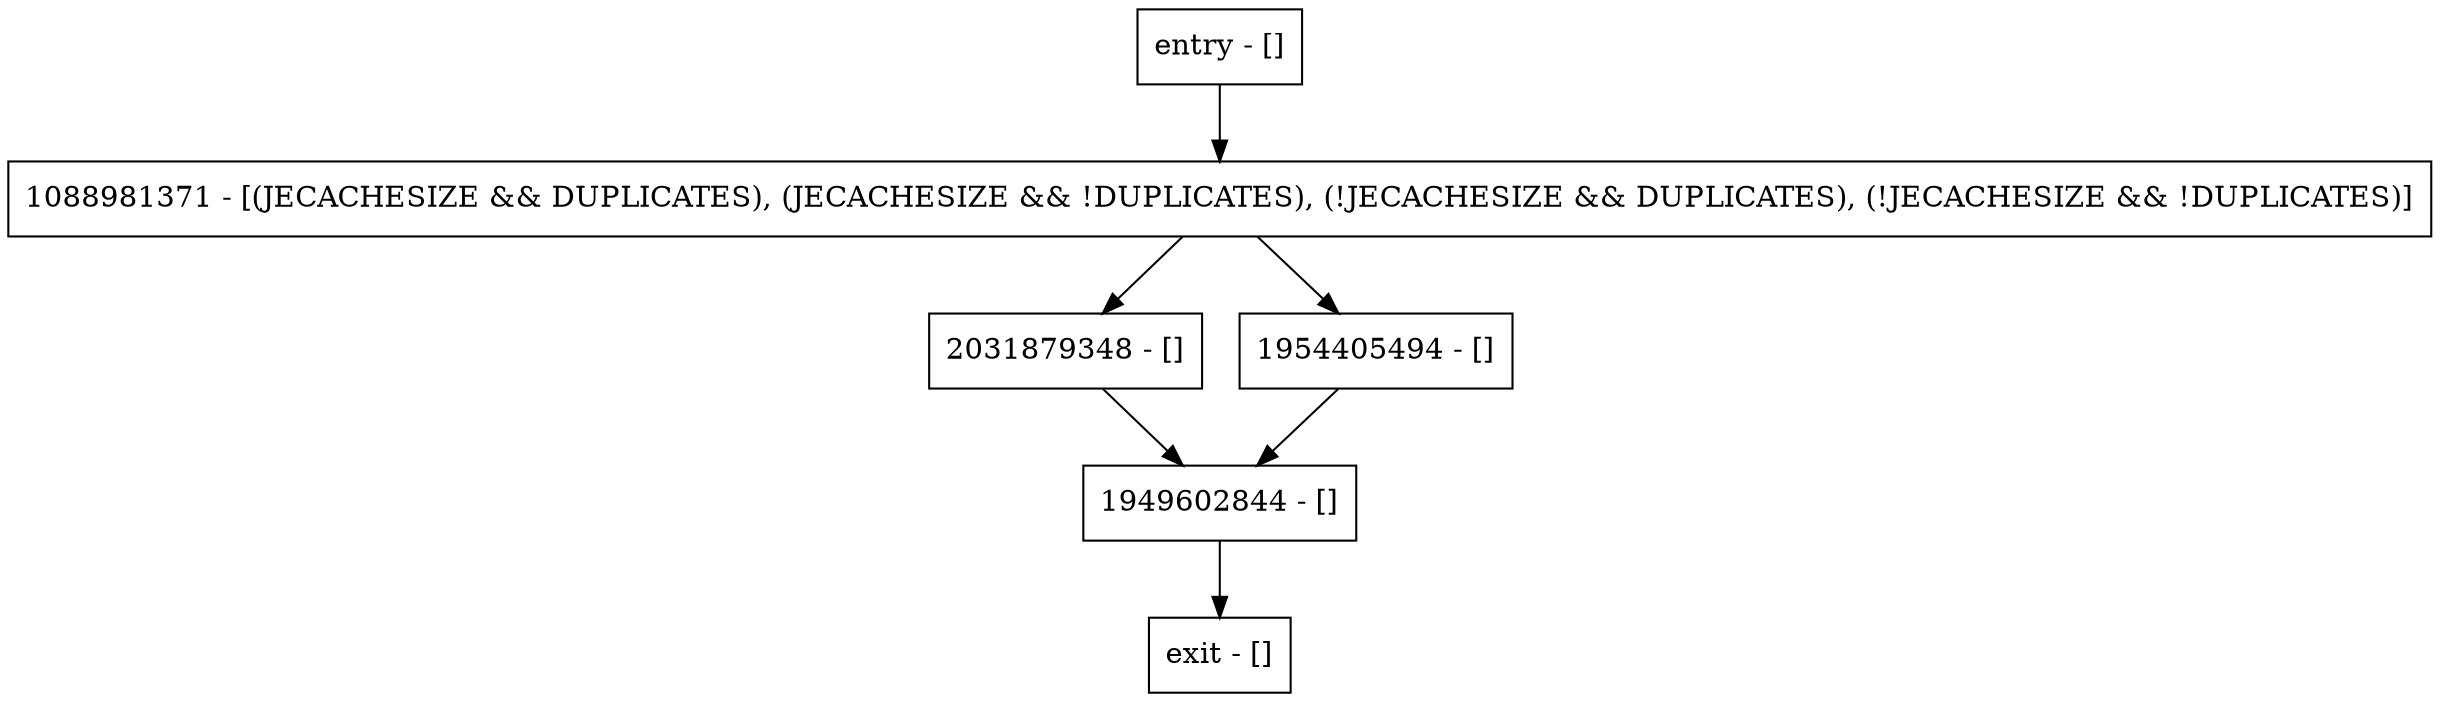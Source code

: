 digraph setAbortExpiration {
node [shape=record];
1949602844 [label="1949602844 - []"];
entry [label="entry - []"];
exit [label="exit - []"];
2031879348 [label="2031879348 - []"];
1088981371 [label="1088981371 - [(JECACHESIZE && DUPLICATES), (JECACHESIZE && !DUPLICATES), (!JECACHESIZE && DUPLICATES), (!JECACHESIZE && !DUPLICATES)]"];
1954405494 [label="1954405494 - []"];
entry;
exit;
1949602844 -> exit;
entry -> 1088981371;
2031879348 -> 1949602844;
1088981371 -> 2031879348;
1088981371 -> 1954405494;
1954405494 -> 1949602844;
}
